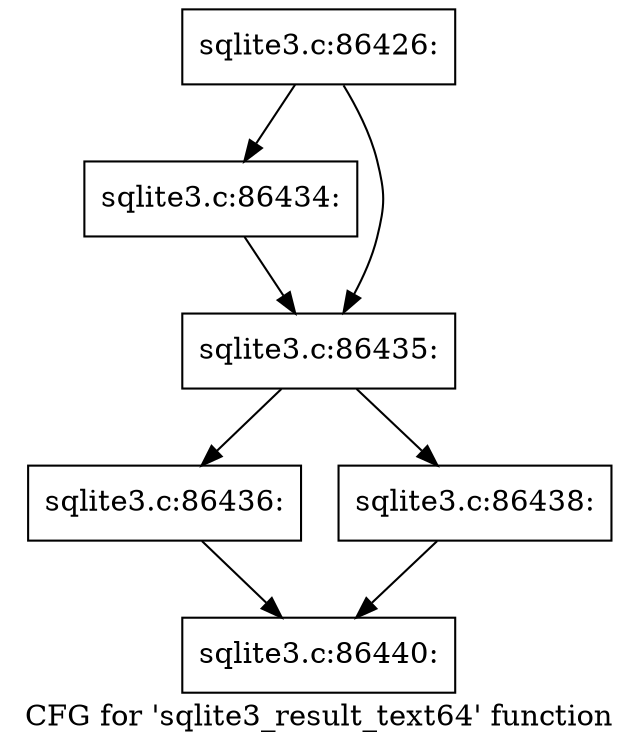 digraph "CFG for 'sqlite3_result_text64' function" {
	label="CFG for 'sqlite3_result_text64' function";

	Node0x55c0f5c751d0 [shape=record,label="{sqlite3.c:86426:}"];
	Node0x55c0f5c751d0 -> Node0x55c0f5c76960;
	Node0x55c0f5c751d0 -> Node0x55c0f5c769b0;
	Node0x55c0f5c76960 [shape=record,label="{sqlite3.c:86434:}"];
	Node0x55c0f5c76960 -> Node0x55c0f5c769b0;
	Node0x55c0f5c769b0 [shape=record,label="{sqlite3.c:86435:}"];
	Node0x55c0f5c769b0 -> Node0x55c0f5c76ea0;
	Node0x55c0f5c769b0 -> Node0x55c0f5c76f40;
	Node0x55c0f5c76ea0 [shape=record,label="{sqlite3.c:86436:}"];
	Node0x55c0f5c76ea0 -> Node0x55c0f5c76ef0;
	Node0x55c0f5c76f40 [shape=record,label="{sqlite3.c:86438:}"];
	Node0x55c0f5c76f40 -> Node0x55c0f5c76ef0;
	Node0x55c0f5c76ef0 [shape=record,label="{sqlite3.c:86440:}"];
}

